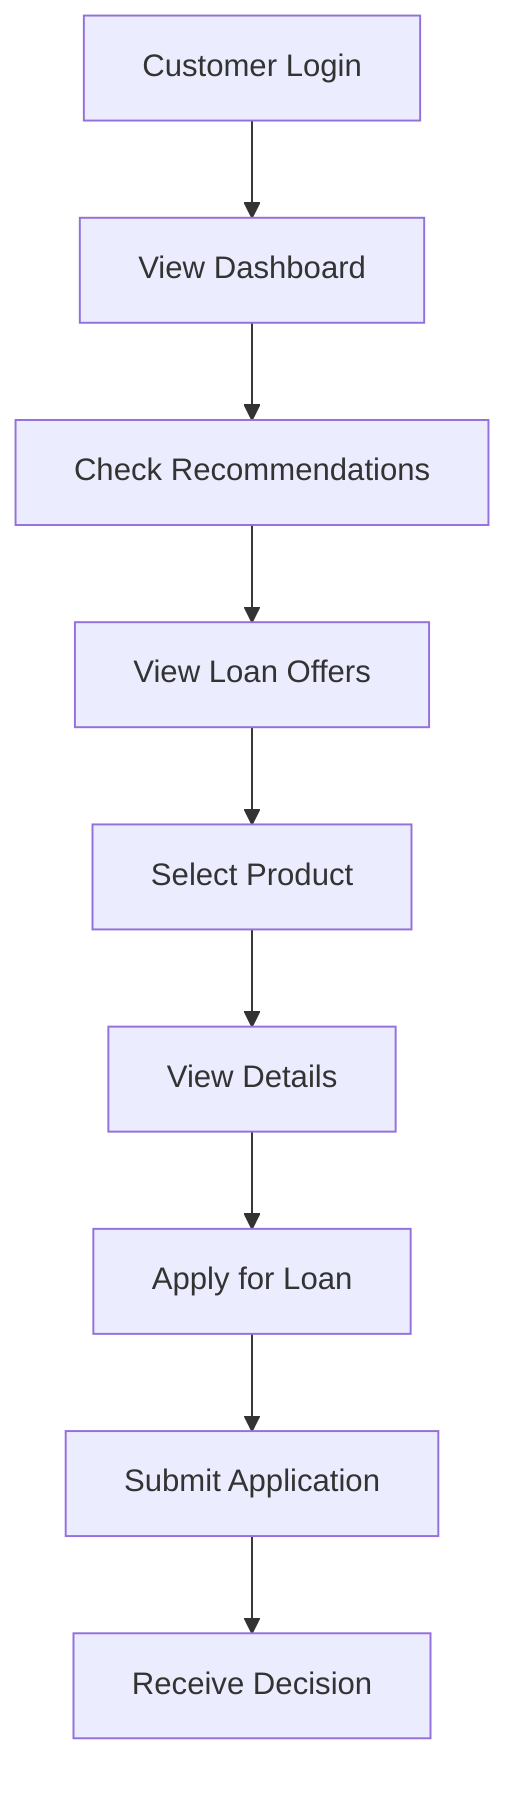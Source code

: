 flowchart TD
A[Customer Login] --> B[View Dashboard]
B --> C[Check Recommendations]
C --> D[View Loan Offers]
D --> E[Select Product]
E --> F[View Details]
F --> G[Apply for Loan]
G --> H[Submit Application]
H --> I[Receive Decision]